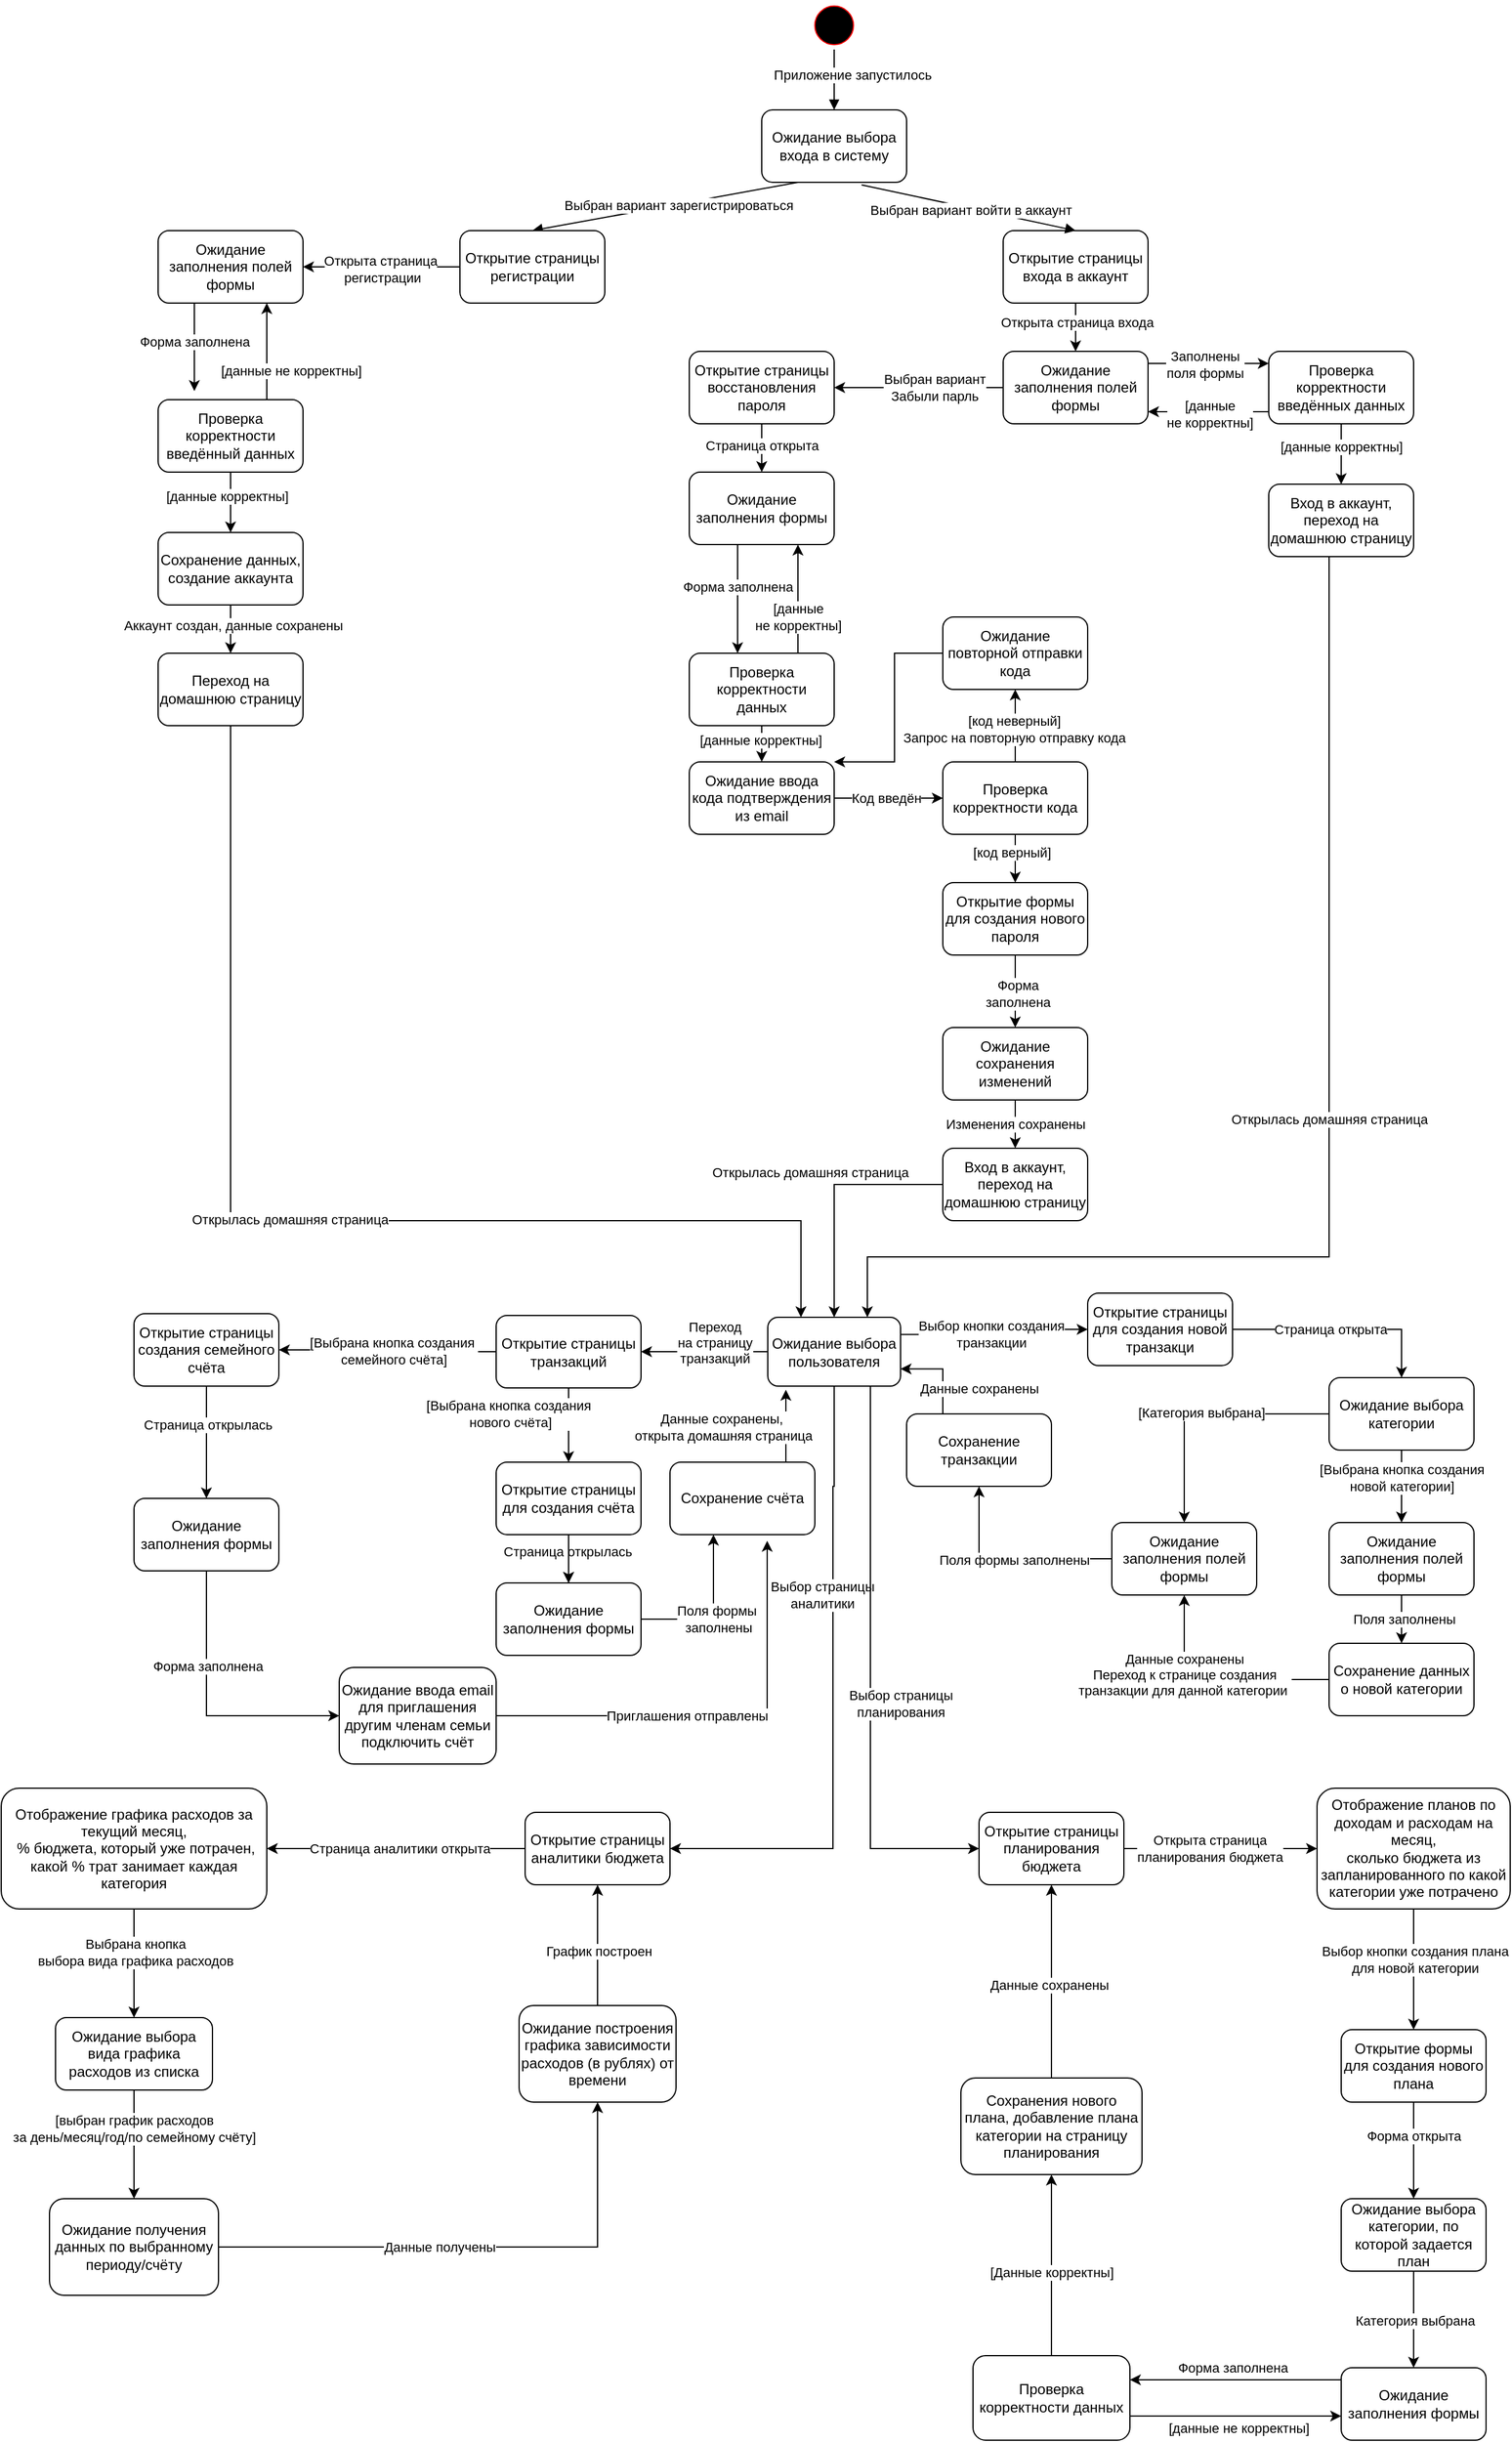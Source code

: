 <mxfile version="24.0.5" type="device">
  <diagram name="Page-1" id="e7e014a7-5840-1c2e-5031-d8a46d1fe8dd">
    <mxGraphModel dx="2772" dy="888" grid="1" gridSize="10" guides="1" tooltips="1" connect="1" arrows="1" fold="1" page="1" pageScale="1" pageWidth="1169" pageHeight="826" background="none" math="0" shadow="0">
      <root>
        <mxCell id="0" />
        <mxCell id="1" parent="0" />
        <mxCell id="NAoeqm92_gp_XL33UbnM-41" value="" style="ellipse;html=1;shape=startState;fillColor=#000000;strokeColor=#ff0000;" parent="1" vertex="1">
          <mxGeometry x="580" y="20" width="40" height="40" as="geometry" />
        </mxCell>
        <mxCell id="NAoeqm92_gp_XL33UbnM-42" value="Приложение запустилось" style="html=1;verticalAlign=bottom;endArrow=block;curved=0;rounded=0;exitX=0.5;exitY=1;exitDx=0;exitDy=0;entryX=0.5;entryY=0;entryDx=0;entryDy=0;" parent="1" source="NAoeqm92_gp_XL33UbnM-41" target="NAoeqm92_gp_XL33UbnM-43" edge="1">
          <mxGeometry x="0.2" y="15" width="80" relative="1" as="geometry">
            <mxPoint x="570" y="450" as="sourcePoint" />
            <mxPoint x="571.84" y="552.88" as="targetPoint" />
            <Array as="points" />
            <mxPoint as="offset" />
          </mxGeometry>
        </mxCell>
        <mxCell id="NAoeqm92_gp_XL33UbnM-43" value="Ожидание выбора входа в систему" style="rounded=1;whiteSpace=wrap;html=1;" parent="1" vertex="1">
          <mxGeometry x="540" y="110" width="120" height="60" as="geometry" />
        </mxCell>
        <mxCell id="NAoeqm92_gp_XL33UbnM-44" value="" style="html=1;verticalAlign=bottom;endArrow=block;curved=0;rounded=0;exitX=0.25;exitY=1;exitDx=0;exitDy=0;entryX=0.5;entryY=0;entryDx=0;entryDy=0;" parent="1" source="NAoeqm92_gp_XL33UbnM-43" target="NAoeqm92_gp_XL33UbnM-46" edge="1">
          <mxGeometry x="0.5" y="70" width="80" relative="1" as="geometry">
            <mxPoint x="435" y="630" as="sourcePoint" />
            <mxPoint x="534.5" y="670" as="targetPoint" />
            <mxPoint as="offset" />
            <Array as="points">
              <mxPoint x="460" y="190" />
            </Array>
          </mxGeometry>
        </mxCell>
        <mxCell id="NAoeqm92_gp_XL33UbnM-45" value="Выбран вариант зарегистрироваться" style="edgeLabel;html=1;align=center;verticalAlign=middle;resizable=0;points=[];" parent="NAoeqm92_gp_XL33UbnM-44" vertex="1" connectable="0">
          <mxGeometry x="-0.091" y="1" relative="1" as="geometry">
            <mxPoint as="offset" />
          </mxGeometry>
        </mxCell>
        <mxCell id="NAoeqm92_gp_XL33UbnM-81" value="" style="edgeStyle=orthogonalEdgeStyle;rounded=0;orthogonalLoop=1;jettySize=auto;html=1;" parent="1" source="NAoeqm92_gp_XL33UbnM-46" target="NAoeqm92_gp_XL33UbnM-80" edge="1">
          <mxGeometry relative="1" as="geometry" />
        </mxCell>
        <mxCell id="NAoeqm92_gp_XL33UbnM-82" value="Text" style="edgeLabel;html=1;align=center;verticalAlign=middle;resizable=0;points=[];" parent="NAoeqm92_gp_XL33UbnM-81" vertex="1" connectable="0">
          <mxGeometry x="0.013" y="2" relative="1" as="geometry">
            <mxPoint as="offset" />
          </mxGeometry>
        </mxCell>
        <mxCell id="NAoeqm92_gp_XL33UbnM-83" value="Открыта страница&lt;div&gt;&amp;nbsp;регистрации&lt;/div&gt;" style="edgeLabel;html=1;align=center;verticalAlign=middle;resizable=0;points=[];" parent="NAoeqm92_gp_XL33UbnM-81" vertex="1" connectable="0">
          <mxGeometry x="0.013" y="2" relative="1" as="geometry">
            <mxPoint as="offset" />
          </mxGeometry>
        </mxCell>
        <mxCell id="NAoeqm92_gp_XL33UbnM-46" value="Открытие страницы регистрации" style="rounded=1;whiteSpace=wrap;html=1;" parent="1" vertex="1">
          <mxGeometry x="290" y="210" width="120" height="60" as="geometry" />
        </mxCell>
        <mxCell id="NAoeqm92_gp_XL33UbnM-49" value="" style="edgeStyle=orthogonalEdgeStyle;rounded=0;orthogonalLoop=1;jettySize=auto;html=1;exitX=0.5;exitY=1;exitDx=0;exitDy=0;" parent="1" source="NAoeqm92_gp_XL33UbnM-162" target="NAoeqm92_gp_XL33UbnM-55" edge="1">
          <mxGeometry relative="1" as="geometry">
            <mxPoint x="400" y="1170" as="sourcePoint" />
          </mxGeometry>
        </mxCell>
        <mxCell id="NAoeqm92_gp_XL33UbnM-50" value="[Выбрана кнопка создания&lt;div&gt;&amp;nbsp;нового счёта]&lt;/div&gt;" style="edgeLabel;html=1;align=center;verticalAlign=middle;resizable=0;points=[];" parent="NAoeqm92_gp_XL33UbnM-49" vertex="1" connectable="0">
          <mxGeometry x="0.224" y="3" relative="1" as="geometry">
            <mxPoint x="-53" y="-16" as="offset" />
          </mxGeometry>
        </mxCell>
        <mxCell id="NAoeqm92_gp_XL33UbnM-163" value="" style="edgeStyle=orthogonalEdgeStyle;rounded=0;orthogonalLoop=1;jettySize=auto;html=1;" parent="1" source="NAoeqm92_gp_XL33UbnM-51" target="NAoeqm92_gp_XL33UbnM-162" edge="1">
          <mxGeometry relative="1" as="geometry" />
        </mxCell>
        <mxCell id="NAoeqm92_gp_XL33UbnM-164" value="Переход&lt;div&gt;на страницу&lt;/div&gt;&lt;div&gt;транзакций&lt;/div&gt;" style="edgeLabel;html=1;align=center;verticalAlign=middle;resizable=0;points=[];" parent="NAoeqm92_gp_XL33UbnM-163" vertex="1" connectable="0">
          <mxGeometry x="-0.044" y="1" relative="1" as="geometry">
            <mxPoint x="6" y="-9" as="offset" />
          </mxGeometry>
        </mxCell>
        <mxCell id="NAoeqm92_gp_XL33UbnM-51" value="Ожидание выбора пользователя" style="rounded=1;whiteSpace=wrap;html=1;" parent="1" vertex="1">
          <mxGeometry x="545" y="1110" width="110" height="57" as="geometry" />
        </mxCell>
        <mxCell id="NAoeqm92_gp_XL33UbnM-52" style="edgeStyle=orthogonalEdgeStyle;rounded=0;orthogonalLoop=1;jettySize=auto;html=1;exitX=0.5;exitY=1;exitDx=0;exitDy=0;" parent="1" source="NAoeqm92_gp_XL33UbnM-51" target="NAoeqm92_gp_XL33UbnM-51" edge="1">
          <mxGeometry relative="1" as="geometry" />
        </mxCell>
        <mxCell id="NAoeqm92_gp_XL33UbnM-53" value="" style="edgeStyle=orthogonalEdgeStyle;rounded=0;orthogonalLoop=1;jettySize=auto;html=1;" parent="1" source="NAoeqm92_gp_XL33UbnM-55" target="NAoeqm92_gp_XL33UbnM-58" edge="1">
          <mxGeometry relative="1" as="geometry" />
        </mxCell>
        <mxCell id="NAoeqm92_gp_XL33UbnM-54" value="Страница открылась" style="edgeLabel;html=1;align=center;verticalAlign=middle;resizable=0;points=[];" parent="NAoeqm92_gp_XL33UbnM-53" vertex="1" connectable="0">
          <mxGeometry x="-0.326" y="-1" relative="1" as="geometry">
            <mxPoint as="offset" />
          </mxGeometry>
        </mxCell>
        <mxCell id="NAoeqm92_gp_XL33UbnM-201" value="" style="edgeStyle=orthogonalEdgeStyle;rounded=0;orthogonalLoop=1;jettySize=auto;html=1;" parent="1" source="NAoeqm92_gp_XL33UbnM-55" target="NAoeqm92_gp_XL33UbnM-58" edge="1">
          <mxGeometry relative="1" as="geometry" />
        </mxCell>
        <mxCell id="NAoeqm92_gp_XL33UbnM-55" value="Открытие страницы для создания счёта" style="whiteSpace=wrap;html=1;rounded=1;" parent="1" vertex="1">
          <mxGeometry x="320" y="1230" width="120" height="60" as="geometry" />
        </mxCell>
        <mxCell id="NAoeqm92_gp_XL33UbnM-56" value="" style="edgeStyle=orthogonalEdgeStyle;rounded=0;orthogonalLoop=1;jettySize=auto;html=1;" parent="1" source="NAoeqm92_gp_XL33UbnM-58" target="NAoeqm92_gp_XL33UbnM-61" edge="1">
          <mxGeometry relative="1" as="geometry">
            <Array as="points">
              <mxPoint x="500" y="1360" />
            </Array>
          </mxGeometry>
        </mxCell>
        <mxCell id="NAoeqm92_gp_XL33UbnM-57" value="Поля формы&amp;nbsp;&lt;div&gt;заполнены&lt;/div&gt;" style="edgeLabel;html=1;align=center;verticalAlign=middle;resizable=0;points=[];" parent="NAoeqm92_gp_XL33UbnM-56" vertex="1" connectable="0">
          <mxGeometry x="-0.25" relative="1" as="geometry">
            <mxPoint x="15" as="offset" />
          </mxGeometry>
        </mxCell>
        <mxCell id="NAoeqm92_gp_XL33UbnM-58" value="Ожидание заполнения формы" style="whiteSpace=wrap;html=1;rounded=1;" parent="1" vertex="1">
          <mxGeometry x="320" y="1330" width="120" height="60" as="geometry" />
        </mxCell>
        <mxCell id="NAoeqm92_gp_XL33UbnM-59" value="" style="edgeStyle=orthogonalEdgeStyle;rounded=0;orthogonalLoop=1;jettySize=auto;html=1;" parent="1" source="NAoeqm92_gp_XL33UbnM-61" edge="1">
          <mxGeometry relative="1" as="geometry">
            <mxPoint x="560" y="1170" as="targetPoint" />
            <Array as="points">
              <mxPoint x="573" y="1270" />
              <mxPoint x="573" y="1270" />
            </Array>
          </mxGeometry>
        </mxCell>
        <mxCell id="NAoeqm92_gp_XL33UbnM-60" value="Данные сохранены,&amp;nbsp;&lt;div&gt;открыта домашняя страница&lt;/div&gt;" style="edgeLabel;html=1;align=center;verticalAlign=middle;resizable=0;points=[];" parent="NAoeqm92_gp_XL33UbnM-59" vertex="1" connectable="0">
          <mxGeometry x="-0.078" relative="1" as="geometry">
            <mxPoint x="-52" y="-2" as="offset" />
          </mxGeometry>
        </mxCell>
        <mxCell id="NAoeqm92_gp_XL33UbnM-61" value="Сохранение счёта" style="whiteSpace=wrap;html=1;rounded=1;" parent="1" vertex="1">
          <mxGeometry x="464" y="1230" width="120" height="60" as="geometry" />
        </mxCell>
        <mxCell id="NAoeqm92_gp_XL33UbnM-64" value="" style="edgeStyle=orthogonalEdgeStyle;rounded=0;orthogonalLoop=1;jettySize=auto;html=1;exitX=1;exitY=0.25;exitDx=0;exitDy=0;" parent="1" source="NAoeqm92_gp_XL33UbnM-51" target="NAoeqm92_gp_XL33UbnM-69" edge="1">
          <mxGeometry relative="1" as="geometry">
            <mxPoint x="810" y="1210.053" as="sourcePoint" />
          </mxGeometry>
        </mxCell>
        <mxCell id="NAoeqm92_gp_XL33UbnM-65" value="Выбор кнопки создания&lt;div&gt;транзакции&lt;/div&gt;" style="edgeLabel;html=1;align=center;verticalAlign=middle;resizable=0;points=[];" parent="NAoeqm92_gp_XL33UbnM-64" vertex="1" connectable="0">
          <mxGeometry x="-0.165" y="-2" relative="1" as="geometry">
            <mxPoint x="8" y="-3" as="offset" />
          </mxGeometry>
        </mxCell>
        <mxCell id="NAoeqm92_gp_XL33UbnM-67" value="" style="edgeStyle=orthogonalEdgeStyle;rounded=0;orthogonalLoop=1;jettySize=auto;html=1;" parent="1" source="NAoeqm92_gp_XL33UbnM-69" target="NAoeqm92_gp_XL33UbnM-72" edge="1">
          <mxGeometry relative="1" as="geometry" />
        </mxCell>
        <mxCell id="NAoeqm92_gp_XL33UbnM-68" value="Страница открыта" style="edgeLabel;html=1;align=center;verticalAlign=middle;resizable=0;points=[];" parent="NAoeqm92_gp_XL33UbnM-67" vertex="1" connectable="0">
          <mxGeometry x="-0.493" relative="1" as="geometry">
            <mxPoint x="35" as="offset" />
          </mxGeometry>
        </mxCell>
        <mxCell id="NAoeqm92_gp_XL33UbnM-69" value="Открытие страницы для создания новой транзакци" style="whiteSpace=wrap;html=1;rounded=1;" parent="1" vertex="1">
          <mxGeometry x="810" y="1090" width="120" height="60" as="geometry" />
        </mxCell>
        <mxCell id="NAoeqm92_gp_XL33UbnM-70" value="" style="edgeStyle=orthogonalEdgeStyle;rounded=0;orthogonalLoop=1;jettySize=auto;html=1;" parent="1" source="NAoeqm92_gp_XL33UbnM-72" target="NAoeqm92_gp_XL33UbnM-75" edge="1">
          <mxGeometry relative="1" as="geometry" />
        </mxCell>
        <mxCell id="NAoeqm92_gp_XL33UbnM-71" value="[Категория выбрана]" style="edgeLabel;html=1;align=center;verticalAlign=middle;resizable=0;points=[];" parent="NAoeqm92_gp_XL33UbnM-70" vertex="1" connectable="0">
          <mxGeometry x="0.01" y="-1" relative="1" as="geometry">
            <mxPoint as="offset" />
          </mxGeometry>
        </mxCell>
        <mxCell id="NAoeqm92_gp_XL33UbnM-169" value="" style="edgeStyle=orthogonalEdgeStyle;rounded=0;orthogonalLoop=1;jettySize=auto;html=1;" parent="1" source="NAoeqm92_gp_XL33UbnM-72" target="NAoeqm92_gp_XL33UbnM-168" edge="1">
          <mxGeometry relative="1" as="geometry" />
        </mxCell>
        <mxCell id="NAoeqm92_gp_XL33UbnM-170" value="[Выбрана кнопка создания&lt;div&gt;новой категории]&lt;/div&gt;" style="edgeLabel;html=1;align=center;verticalAlign=middle;resizable=0;points=[];" parent="NAoeqm92_gp_XL33UbnM-169" vertex="1" connectable="0">
          <mxGeometry x="-0.254" relative="1" as="geometry">
            <mxPoint as="offset" />
          </mxGeometry>
        </mxCell>
        <mxCell id="NAoeqm92_gp_XL33UbnM-72" value="Ожидание выбора категории" style="whiteSpace=wrap;html=1;rounded=1;" parent="1" vertex="1">
          <mxGeometry x="1010" y="1160" width="120" height="60" as="geometry" />
        </mxCell>
        <mxCell id="NAoeqm92_gp_XL33UbnM-73" value="" style="edgeStyle=orthogonalEdgeStyle;rounded=0;orthogonalLoop=1;jettySize=auto;html=1;" parent="1" source="NAoeqm92_gp_XL33UbnM-75" target="NAoeqm92_gp_XL33UbnM-78" edge="1">
          <mxGeometry relative="1" as="geometry" />
        </mxCell>
        <mxCell id="NAoeqm92_gp_XL33UbnM-74" value="Поля формы заполнены" style="edgeLabel;html=1;align=center;verticalAlign=middle;resizable=0;points=[];" parent="NAoeqm92_gp_XL33UbnM-73" vertex="1" connectable="0">
          <mxGeometry x="-0.05" y="1" relative="1" as="geometry">
            <mxPoint as="offset" />
          </mxGeometry>
        </mxCell>
        <mxCell id="NAoeqm92_gp_XL33UbnM-75" value="Ожидание заполнения полей формы" style="whiteSpace=wrap;html=1;rounded=1;" parent="1" vertex="1">
          <mxGeometry x="830" y="1280" width="120" height="60" as="geometry" />
        </mxCell>
        <mxCell id="NAoeqm92_gp_XL33UbnM-166" value="" style="edgeStyle=orthogonalEdgeStyle;rounded=0;orthogonalLoop=1;jettySize=auto;html=1;entryX=1;entryY=0.75;entryDx=0;entryDy=0;exitX=0.25;exitY=0;exitDx=0;exitDy=0;" parent="1" source="NAoeqm92_gp_XL33UbnM-78" target="NAoeqm92_gp_XL33UbnM-51" edge="1">
          <mxGeometry relative="1" as="geometry">
            <mxPoint x="660" y="1290" as="targetPoint" />
          </mxGeometry>
        </mxCell>
        <mxCell id="NAoeqm92_gp_XL33UbnM-167" value="Данные сохранены" style="edgeLabel;html=1;align=center;verticalAlign=middle;resizable=0;points=[];" parent="NAoeqm92_gp_XL33UbnM-166" vertex="1" connectable="0">
          <mxGeometry x="-0.748" relative="1" as="geometry">
            <mxPoint x="30" y="-12" as="offset" />
          </mxGeometry>
        </mxCell>
        <mxCell id="NAoeqm92_gp_XL33UbnM-78" value="Сохранение транзакции" style="whiteSpace=wrap;html=1;rounded=1;" parent="1" vertex="1">
          <mxGeometry x="660" y="1190" width="120" height="60" as="geometry" />
        </mxCell>
        <mxCell id="NAoeqm92_gp_XL33UbnM-85" value="" style="edgeStyle=orthogonalEdgeStyle;rounded=0;orthogonalLoop=1;jettySize=auto;html=1;exitX=0.178;exitY=1.043;exitDx=0;exitDy=0;exitPerimeter=0;entryX=0.178;entryY=-0.075;entryDx=0;entryDy=0;entryPerimeter=0;" parent="1" edge="1">
          <mxGeometry relative="1" as="geometry">
            <mxPoint x="70.0" y="270.0" as="sourcePoint" />
            <mxPoint x="70.0" y="342.92" as="targetPoint" />
          </mxGeometry>
        </mxCell>
        <mxCell id="NAoeqm92_gp_XL33UbnM-86" value="Форма заполнена" style="edgeLabel;html=1;align=center;verticalAlign=middle;resizable=0;points=[];" parent="NAoeqm92_gp_XL33UbnM-85" vertex="1" connectable="0">
          <mxGeometry x="-0.136" relative="1" as="geometry">
            <mxPoint as="offset" />
          </mxGeometry>
        </mxCell>
        <mxCell id="NAoeqm92_gp_XL33UbnM-80" value="Ожидание заполнения полей формы" style="whiteSpace=wrap;html=1;rounded=1;" parent="1" vertex="1">
          <mxGeometry x="40" y="210" width="120" height="60" as="geometry" />
        </mxCell>
        <mxCell id="NAoeqm92_gp_XL33UbnM-88" value="" style="edgeStyle=orthogonalEdgeStyle;rounded=0;orthogonalLoop=1;jettySize=auto;html=1;" parent="1" source="NAoeqm92_gp_XL33UbnM-84" target="NAoeqm92_gp_XL33UbnM-87" edge="1">
          <mxGeometry relative="1" as="geometry" />
        </mxCell>
        <mxCell id="NAoeqm92_gp_XL33UbnM-89" value="[данные корректны]" style="edgeLabel;html=1;align=center;verticalAlign=middle;resizable=0;points=[];" parent="NAoeqm92_gp_XL33UbnM-88" vertex="1" connectable="0">
          <mxGeometry x="-0.196" y="-3" relative="1" as="geometry">
            <mxPoint as="offset" />
          </mxGeometry>
        </mxCell>
        <mxCell id="NAoeqm92_gp_XL33UbnM-91" value="" style="edgeStyle=orthogonalEdgeStyle;rounded=0;orthogonalLoop=1;jettySize=auto;html=1;exitX=0.75;exitY=0;exitDx=0;exitDy=0;entryX=0.75;entryY=1;entryDx=0;entryDy=0;" parent="1" source="NAoeqm92_gp_XL33UbnM-84" target="NAoeqm92_gp_XL33UbnM-80" edge="1">
          <mxGeometry relative="1" as="geometry">
            <mxPoint x="150" y="280" as="targetPoint" />
          </mxGeometry>
        </mxCell>
        <mxCell id="NAoeqm92_gp_XL33UbnM-92" value="[данные не корректны]" style="edgeLabel;html=1;align=center;verticalAlign=middle;resizable=0;points=[];" parent="NAoeqm92_gp_XL33UbnM-91" vertex="1" connectable="0">
          <mxGeometry x="-0.384" relative="1" as="geometry">
            <mxPoint x="20" as="offset" />
          </mxGeometry>
        </mxCell>
        <mxCell id="NAoeqm92_gp_XL33UbnM-84" value="Проверка корректности введённый данных" style="whiteSpace=wrap;html=1;rounded=1;" parent="1" vertex="1">
          <mxGeometry x="40" y="350" width="120" height="60" as="geometry" />
        </mxCell>
        <mxCell id="NAoeqm92_gp_XL33UbnM-94" value="" style="edgeStyle=orthogonalEdgeStyle;rounded=0;orthogonalLoop=1;jettySize=auto;html=1;" parent="1" source="NAoeqm92_gp_XL33UbnM-87" target="NAoeqm92_gp_XL33UbnM-93" edge="1">
          <mxGeometry relative="1" as="geometry" />
        </mxCell>
        <mxCell id="NAoeqm92_gp_XL33UbnM-95" value="Аккаунт создан, данные сохранены" style="edgeLabel;html=1;align=center;verticalAlign=middle;resizable=0;points=[];" parent="NAoeqm92_gp_XL33UbnM-94" vertex="1" connectable="0">
          <mxGeometry x="-0.174" y="2" relative="1" as="geometry">
            <mxPoint as="offset" />
          </mxGeometry>
        </mxCell>
        <mxCell id="NAoeqm92_gp_XL33UbnM-87" value="Сохранение данных, создание аккаунта" style="whiteSpace=wrap;html=1;rounded=1;" parent="1" vertex="1">
          <mxGeometry x="40" y="460" width="120" height="60" as="geometry" />
        </mxCell>
        <mxCell id="NAoeqm92_gp_XL33UbnM-97" value="" style="edgeStyle=orthogonalEdgeStyle;rounded=0;orthogonalLoop=1;jettySize=auto;html=1;entryX=0.25;entryY=0;entryDx=0;entryDy=0;" parent="1" source="NAoeqm92_gp_XL33UbnM-93" target="NAoeqm92_gp_XL33UbnM-51" edge="1">
          <mxGeometry relative="1" as="geometry">
            <mxPoint x="340" y="1030" as="targetPoint" />
            <Array as="points">
              <mxPoint x="100" y="1030" />
              <mxPoint x="572" y="1030" />
            </Array>
          </mxGeometry>
        </mxCell>
        <mxCell id="NAoeqm92_gp_XL33UbnM-98" value="Открылась домашняя страница" style="edgeLabel;html=1;align=center;verticalAlign=middle;resizable=0;points=[];" parent="NAoeqm92_gp_XL33UbnM-97" vertex="1" connectable="0">
          <mxGeometry x="-0.046" y="1" relative="1" as="geometry">
            <mxPoint as="offset" />
          </mxGeometry>
        </mxCell>
        <mxCell id="NAoeqm92_gp_XL33UbnM-93" value="Переход на домашнюю страницу" style="whiteSpace=wrap;html=1;rounded=1;" parent="1" vertex="1">
          <mxGeometry x="40" y="560" width="120" height="60" as="geometry" />
        </mxCell>
        <mxCell id="NAoeqm92_gp_XL33UbnM-106" value="" style="edgeStyle=orthogonalEdgeStyle;rounded=0;orthogonalLoop=1;jettySize=auto;html=1;" parent="1" source="NAoeqm92_gp_XL33UbnM-99" target="NAoeqm92_gp_XL33UbnM-105" edge="1">
          <mxGeometry relative="1" as="geometry" />
        </mxCell>
        <mxCell id="NAoeqm92_gp_XL33UbnM-107" value="Открыта страница входа" style="edgeLabel;html=1;align=center;verticalAlign=middle;resizable=0;points=[];" parent="NAoeqm92_gp_XL33UbnM-106" vertex="1" connectable="0">
          <mxGeometry x="-0.224" y="1" relative="1" as="geometry">
            <mxPoint as="offset" />
          </mxGeometry>
        </mxCell>
        <mxCell id="NAoeqm92_gp_XL33UbnM-99" value="Открытие страницы входа в аккаунт" style="whiteSpace=wrap;html=1;rounded=1;" parent="1" vertex="1">
          <mxGeometry x="740" y="210" width="120" height="60" as="geometry" />
        </mxCell>
        <mxCell id="NAoeqm92_gp_XL33UbnM-101" value="" style="html=1;verticalAlign=bottom;endArrow=block;curved=0;rounded=0;exitX=0.689;exitY=1.035;exitDx=0;exitDy=0;exitPerimeter=0;entryX=0.5;entryY=0;entryDx=0;entryDy=0;" parent="1" source="NAoeqm92_gp_XL33UbnM-43" target="NAoeqm92_gp_XL33UbnM-99" edge="1">
          <mxGeometry width="80" relative="1" as="geometry">
            <mxPoint x="630" y="230" as="sourcePoint" />
            <mxPoint x="710" y="230" as="targetPoint" />
          </mxGeometry>
        </mxCell>
        <mxCell id="NAoeqm92_gp_XL33UbnM-103" value="Выбран вариант войти в аккаунт" style="edgeLabel;html=1;align=center;verticalAlign=middle;resizable=0;points=[];" parent="NAoeqm92_gp_XL33UbnM-101" vertex="1" connectable="0">
          <mxGeometry x="0.023" y="-1" relative="1" as="geometry">
            <mxPoint as="offset" />
          </mxGeometry>
        </mxCell>
        <mxCell id="NAoeqm92_gp_XL33UbnM-109" value="" style="edgeStyle=orthogonalEdgeStyle;rounded=0;orthogonalLoop=1;jettySize=auto;html=1;" parent="1" source="NAoeqm92_gp_XL33UbnM-105" target="NAoeqm92_gp_XL33UbnM-108" edge="1">
          <mxGeometry relative="1" as="geometry" />
        </mxCell>
        <mxCell id="NAoeqm92_gp_XL33UbnM-112" value="Выбран вариант&lt;div&gt;Забыли парль&lt;/div&gt;" style="edgeLabel;html=1;align=center;verticalAlign=middle;resizable=0;points=[];" parent="NAoeqm92_gp_XL33UbnM-109" vertex="1" connectable="0">
          <mxGeometry x="-0.19" y="-1" relative="1" as="geometry">
            <mxPoint x="-1" y="1" as="offset" />
          </mxGeometry>
        </mxCell>
        <mxCell id="NAoeqm92_gp_XL33UbnM-111" value="" style="edgeStyle=orthogonalEdgeStyle;rounded=0;orthogonalLoop=1;jettySize=auto;html=1;" parent="1" source="NAoeqm92_gp_XL33UbnM-105" target="NAoeqm92_gp_XL33UbnM-110" edge="1">
          <mxGeometry relative="1" as="geometry">
            <Array as="points">
              <mxPoint x="910" y="320" />
              <mxPoint x="910" y="320" />
            </Array>
          </mxGeometry>
        </mxCell>
        <mxCell id="NAoeqm92_gp_XL33UbnM-113" value="&lt;div&gt;Заполнены&lt;/div&gt;&lt;div&gt;поля формы&lt;/div&gt;" style="edgeLabel;html=1;align=center;verticalAlign=middle;resizable=0;points=[];" parent="NAoeqm92_gp_XL33UbnM-111" vertex="1" connectable="0">
          <mxGeometry x="-0.07" y="-1" relative="1" as="geometry">
            <mxPoint as="offset" />
          </mxGeometry>
        </mxCell>
        <mxCell id="NAoeqm92_gp_XL33UbnM-105" value="Ожидание заполнения полей формы" style="whiteSpace=wrap;html=1;rounded=1;" parent="1" vertex="1">
          <mxGeometry x="740" y="310" width="120" height="60" as="geometry" />
        </mxCell>
        <mxCell id="NAoeqm92_gp_XL33UbnM-123" value="" style="edgeStyle=orthogonalEdgeStyle;rounded=0;orthogonalLoop=1;jettySize=auto;html=1;" parent="1" source="NAoeqm92_gp_XL33UbnM-108" target="NAoeqm92_gp_XL33UbnM-122" edge="1">
          <mxGeometry relative="1" as="geometry" />
        </mxCell>
        <mxCell id="NAoeqm92_gp_XL33UbnM-124" value="Страница открыта" style="edgeLabel;html=1;align=center;verticalAlign=middle;resizable=0;points=[];" parent="NAoeqm92_gp_XL33UbnM-123" vertex="1" connectable="0">
          <mxGeometry x="-0.108" relative="1" as="geometry">
            <mxPoint as="offset" />
          </mxGeometry>
        </mxCell>
        <mxCell id="NAoeqm92_gp_XL33UbnM-108" value="Открытие страницы восстановления пароля" style="whiteSpace=wrap;html=1;rounded=1;" parent="1" vertex="1">
          <mxGeometry x="480" y="310" width="120" height="60" as="geometry" />
        </mxCell>
        <mxCell id="NAoeqm92_gp_XL33UbnM-114" value="" style="edgeStyle=orthogonalEdgeStyle;rounded=0;orthogonalLoop=1;jettySize=auto;html=1;" parent="1" source="NAoeqm92_gp_XL33UbnM-110" target="NAoeqm92_gp_XL33UbnM-105" edge="1">
          <mxGeometry relative="1" as="geometry">
            <Array as="points">
              <mxPoint x="910" y="360" />
              <mxPoint x="910" y="360" />
            </Array>
          </mxGeometry>
        </mxCell>
        <mxCell id="NAoeqm92_gp_XL33UbnM-115" value="[данные&lt;div&gt;не корректны]&lt;/div&gt;" style="edgeLabel;html=1;align=center;verticalAlign=middle;resizable=0;points=[];" parent="NAoeqm92_gp_XL33UbnM-114" vertex="1" connectable="0">
          <mxGeometry x="-0.013" y="2" relative="1" as="geometry">
            <mxPoint as="offset" />
          </mxGeometry>
        </mxCell>
        <mxCell id="NAoeqm92_gp_XL33UbnM-117" value="" style="edgeStyle=orthogonalEdgeStyle;rounded=0;orthogonalLoop=1;jettySize=auto;html=1;" parent="1" source="NAoeqm92_gp_XL33UbnM-110" target="NAoeqm92_gp_XL33UbnM-116" edge="1">
          <mxGeometry relative="1" as="geometry" />
        </mxCell>
        <mxCell id="NAoeqm92_gp_XL33UbnM-118" value="[данные корректны]" style="edgeLabel;html=1;align=center;verticalAlign=middle;resizable=0;points=[];" parent="NAoeqm92_gp_XL33UbnM-117" vertex="1" connectable="0">
          <mxGeometry x="-0.236" relative="1" as="geometry">
            <mxPoint as="offset" />
          </mxGeometry>
        </mxCell>
        <mxCell id="NAoeqm92_gp_XL33UbnM-110" value="Проверка корректности введённых данных" style="whiteSpace=wrap;html=1;rounded=1;" parent="1" vertex="1">
          <mxGeometry x="960" y="310" width="120" height="60" as="geometry" />
        </mxCell>
        <mxCell id="NAoeqm92_gp_XL33UbnM-120" value="" style="edgeStyle=orthogonalEdgeStyle;rounded=0;orthogonalLoop=1;jettySize=auto;html=1;entryX=0.75;entryY=0;entryDx=0;entryDy=0;" parent="1" source="NAoeqm92_gp_XL33UbnM-116" target="NAoeqm92_gp_XL33UbnM-51" edge="1">
          <mxGeometry relative="1" as="geometry">
            <mxPoint x="1020" y="1080" as="targetPoint" />
            <Array as="points">
              <mxPoint x="1010" y="1060" />
              <mxPoint x="628" y="1060" />
            </Array>
          </mxGeometry>
        </mxCell>
        <mxCell id="NAoeqm92_gp_XL33UbnM-121" value="Открылась домашняя страница" style="edgeLabel;html=1;align=center;verticalAlign=middle;resizable=0;points=[];" parent="NAoeqm92_gp_XL33UbnM-120" vertex="1" connectable="0">
          <mxGeometry x="-0.08" relative="1" as="geometry">
            <mxPoint as="offset" />
          </mxGeometry>
        </mxCell>
        <mxCell id="NAoeqm92_gp_XL33UbnM-116" value="Вход в аккаунт, переход на домашнюю страницу" style="whiteSpace=wrap;html=1;rounded=1;" parent="1" vertex="1">
          <mxGeometry x="960" y="420" width="120" height="60" as="geometry" />
        </mxCell>
        <mxCell id="NAoeqm92_gp_XL33UbnM-126" value="" style="edgeStyle=orthogonalEdgeStyle;rounded=0;orthogonalLoop=1;jettySize=auto;html=1;" parent="1" source="NAoeqm92_gp_XL33UbnM-122" target="NAoeqm92_gp_XL33UbnM-125" edge="1">
          <mxGeometry relative="1" as="geometry">
            <Array as="points">
              <mxPoint x="520" y="520" />
              <mxPoint x="520" y="520" />
            </Array>
          </mxGeometry>
        </mxCell>
        <mxCell id="NAoeqm92_gp_XL33UbnM-130" value="Форма заполнена" style="edgeLabel;html=1;align=center;verticalAlign=middle;resizable=0;points=[];" parent="NAoeqm92_gp_XL33UbnM-126" vertex="1" connectable="0">
          <mxGeometry x="-0.048" relative="1" as="geometry">
            <mxPoint y="-8" as="offset" />
          </mxGeometry>
        </mxCell>
        <mxCell id="NAoeqm92_gp_XL33UbnM-122" value="Ожидание заполнения формы" style="whiteSpace=wrap;html=1;rounded=1;" parent="1" vertex="1">
          <mxGeometry x="480" y="410" width="120" height="60" as="geometry" />
        </mxCell>
        <mxCell id="NAoeqm92_gp_XL33UbnM-129" value="" style="edgeStyle=orthogonalEdgeStyle;rounded=0;orthogonalLoop=1;jettySize=auto;html=1;" parent="1" source="NAoeqm92_gp_XL33UbnM-125" target="NAoeqm92_gp_XL33UbnM-122" edge="1">
          <mxGeometry relative="1" as="geometry">
            <Array as="points">
              <mxPoint x="570" y="500" />
              <mxPoint x="570" y="500" />
            </Array>
          </mxGeometry>
        </mxCell>
        <mxCell id="NAoeqm92_gp_XL33UbnM-132" value="[данные&lt;div&gt;не корректны]&lt;/div&gt;" style="edgeLabel;html=1;align=center;verticalAlign=middle;resizable=0;points=[];" parent="NAoeqm92_gp_XL33UbnM-129" vertex="1" connectable="0">
          <mxGeometry x="-0.336" y="-1" relative="1" as="geometry">
            <mxPoint x="-1" as="offset" />
          </mxGeometry>
        </mxCell>
        <mxCell id="NAoeqm92_gp_XL33UbnM-136" value="" style="edgeStyle=orthogonalEdgeStyle;rounded=0;orthogonalLoop=1;jettySize=auto;html=1;" parent="1" source="NAoeqm92_gp_XL33UbnM-125" target="NAoeqm92_gp_XL33UbnM-135" edge="1">
          <mxGeometry relative="1" as="geometry" />
        </mxCell>
        <mxCell id="NAoeqm92_gp_XL33UbnM-137" value="[данные корректны]" style="edgeLabel;html=1;align=center;verticalAlign=middle;resizable=0;points=[];" parent="NAoeqm92_gp_XL33UbnM-136" vertex="1" connectable="0">
          <mxGeometry x="0.258" y="-1" relative="1" as="geometry">
            <mxPoint as="offset" />
          </mxGeometry>
        </mxCell>
        <mxCell id="NAoeqm92_gp_XL33UbnM-125" value="Проверка корректности данных" style="whiteSpace=wrap;html=1;rounded=1;" parent="1" vertex="1">
          <mxGeometry x="480" y="560" width="120" height="60" as="geometry" />
        </mxCell>
        <mxCell id="NAoeqm92_gp_XL33UbnM-139" value="" style="edgeStyle=orthogonalEdgeStyle;rounded=0;orthogonalLoop=1;jettySize=auto;html=1;" parent="1" source="NAoeqm92_gp_XL33UbnM-135" target="NAoeqm92_gp_XL33UbnM-138" edge="1">
          <mxGeometry relative="1" as="geometry" />
        </mxCell>
        <mxCell id="NAoeqm92_gp_XL33UbnM-140" value="Код введён" style="edgeLabel;html=1;align=center;verticalAlign=middle;resizable=0;points=[];" parent="NAoeqm92_gp_XL33UbnM-139" vertex="1" connectable="0">
          <mxGeometry x="-0.049" relative="1" as="geometry">
            <mxPoint as="offset" />
          </mxGeometry>
        </mxCell>
        <mxCell id="NAoeqm92_gp_XL33UbnM-135" value="Ожидание ввода кода подтверждения из email" style="whiteSpace=wrap;html=1;rounded=1;" parent="1" vertex="1">
          <mxGeometry x="480" y="650" width="120" height="60" as="geometry" />
        </mxCell>
        <mxCell id="NAoeqm92_gp_XL33UbnM-142" value="" style="edgeStyle=orthogonalEdgeStyle;rounded=0;orthogonalLoop=1;jettySize=auto;html=1;" parent="1" source="NAoeqm92_gp_XL33UbnM-138" target="NAoeqm92_gp_XL33UbnM-141" edge="1">
          <mxGeometry relative="1" as="geometry" />
        </mxCell>
        <mxCell id="NAoeqm92_gp_XL33UbnM-143" value="[код неверный]&lt;div&gt;Запрос на повторную отправку кода&lt;/div&gt;" style="edgeLabel;html=1;align=center;verticalAlign=middle;resizable=0;points=[];" parent="NAoeqm92_gp_XL33UbnM-142" vertex="1" connectable="0">
          <mxGeometry x="-0.088" y="1" relative="1" as="geometry">
            <mxPoint as="offset" />
          </mxGeometry>
        </mxCell>
        <mxCell id="NAoeqm92_gp_XL33UbnM-146" value="" style="edgeStyle=orthogonalEdgeStyle;rounded=0;orthogonalLoop=1;jettySize=auto;html=1;" parent="1" source="NAoeqm92_gp_XL33UbnM-138" target="NAoeqm92_gp_XL33UbnM-145" edge="1">
          <mxGeometry relative="1" as="geometry" />
        </mxCell>
        <mxCell id="NAoeqm92_gp_XL33UbnM-147" value="[код верный]" style="edgeLabel;html=1;align=center;verticalAlign=middle;resizable=0;points=[];" parent="NAoeqm92_gp_XL33UbnM-146" vertex="1" connectable="0">
          <mxGeometry x="-0.128" y="-3" relative="1" as="geometry">
            <mxPoint y="-3" as="offset" />
          </mxGeometry>
        </mxCell>
        <mxCell id="NAoeqm92_gp_XL33UbnM-138" value="Проверка корректности кода" style="whiteSpace=wrap;html=1;rounded=1;" parent="1" vertex="1">
          <mxGeometry x="690" y="650" width="120" height="60" as="geometry" />
        </mxCell>
        <mxCell id="NAoeqm92_gp_XL33UbnM-144" value="" style="edgeStyle=orthogonalEdgeStyle;rounded=0;orthogonalLoop=1;jettySize=auto;html=1;entryX=1;entryY=0;entryDx=0;entryDy=0;" parent="1" source="NAoeqm92_gp_XL33UbnM-141" target="NAoeqm92_gp_XL33UbnM-135" edge="1">
          <mxGeometry relative="1" as="geometry">
            <Array as="points">
              <mxPoint x="650" y="560" />
              <mxPoint x="650" y="650" />
            </Array>
          </mxGeometry>
        </mxCell>
        <mxCell id="NAoeqm92_gp_XL33UbnM-141" value="Ожидание повторной отправки кода" style="whiteSpace=wrap;html=1;rounded=1;" parent="1" vertex="1">
          <mxGeometry x="690" y="530" width="120" height="60" as="geometry" />
        </mxCell>
        <mxCell id="NAoeqm92_gp_XL33UbnM-149" value="" style="edgeStyle=orthogonalEdgeStyle;rounded=0;orthogonalLoop=1;jettySize=auto;html=1;" parent="1" source="NAoeqm92_gp_XL33UbnM-145" target="NAoeqm92_gp_XL33UbnM-148" edge="1">
          <mxGeometry relative="1" as="geometry">
            <Array as="points">
              <mxPoint x="750" y="870" />
              <mxPoint x="750" y="870" />
            </Array>
          </mxGeometry>
        </mxCell>
        <mxCell id="NAoeqm92_gp_XL33UbnM-150" value="Форма&lt;div&gt;заполнена&lt;/div&gt;" style="edgeLabel;html=1;align=center;verticalAlign=middle;resizable=0;points=[];" parent="NAoeqm92_gp_XL33UbnM-149" vertex="1" connectable="0">
          <mxGeometry x="0.068" y="2" relative="1" as="geometry">
            <mxPoint as="offset" />
          </mxGeometry>
        </mxCell>
        <mxCell id="NAoeqm92_gp_XL33UbnM-145" value="Открытие формы для создания нового пароля" style="whiteSpace=wrap;html=1;rounded=1;" parent="1" vertex="1">
          <mxGeometry x="690" y="750" width="120" height="60" as="geometry" />
        </mxCell>
        <mxCell id="NAoeqm92_gp_XL33UbnM-152" value="" style="edgeStyle=orthogonalEdgeStyle;rounded=0;orthogonalLoop=1;jettySize=auto;html=1;" parent="1" source="NAoeqm92_gp_XL33UbnM-148" target="NAoeqm92_gp_XL33UbnM-151" edge="1">
          <mxGeometry relative="1" as="geometry" />
        </mxCell>
        <mxCell id="NAoeqm92_gp_XL33UbnM-153" value="Изменения сохранены" style="edgeLabel;html=1;align=center;verticalAlign=middle;resizable=0;points=[];" parent="NAoeqm92_gp_XL33UbnM-152" vertex="1" connectable="0">
          <mxGeometry x="0.402" y="1" relative="1" as="geometry">
            <mxPoint x="-1" y="-8" as="offset" />
          </mxGeometry>
        </mxCell>
        <mxCell id="NAoeqm92_gp_XL33UbnM-148" value="Ожидание сохранения изменений" style="whiteSpace=wrap;html=1;rounded=1;" parent="1" vertex="1">
          <mxGeometry x="690" y="870" width="120" height="60" as="geometry" />
        </mxCell>
        <mxCell id="NAoeqm92_gp_XL33UbnM-156" value="" style="edgeStyle=orthogonalEdgeStyle;rounded=0;orthogonalLoop=1;jettySize=auto;html=1;entryX=0.5;entryY=0;entryDx=0;entryDy=0;" parent="1" source="NAoeqm92_gp_XL33UbnM-151" target="NAoeqm92_gp_XL33UbnM-51" edge="1">
          <mxGeometry relative="1" as="geometry">
            <mxPoint x="750" y="1090" as="targetPoint" />
            <Array as="points">
              <mxPoint x="600" y="1000" />
            </Array>
          </mxGeometry>
        </mxCell>
        <mxCell id="NAoeqm92_gp_XL33UbnM-157" value="Открылась домашняя страница" style="edgeLabel;html=1;align=center;verticalAlign=middle;resizable=0;points=[];" parent="NAoeqm92_gp_XL33UbnM-156" vertex="1" connectable="0">
          <mxGeometry x="-0.159" y="1" relative="1" as="geometry">
            <mxPoint x="-26" y="-11" as="offset" />
          </mxGeometry>
        </mxCell>
        <mxCell id="NAoeqm92_gp_XL33UbnM-151" value="Вход в аккаунт, переход на домашнюю страницу" style="whiteSpace=wrap;html=1;rounded=1;" parent="1" vertex="1">
          <mxGeometry x="690" y="970" width="120" height="60" as="geometry" />
        </mxCell>
        <mxCell id="NAoeqm92_gp_XL33UbnM-179" value="" style="edgeStyle=orthogonalEdgeStyle;rounded=0;orthogonalLoop=1;jettySize=auto;html=1;" parent="1" source="NAoeqm92_gp_XL33UbnM-162" target="NAoeqm92_gp_XL33UbnM-178" edge="1">
          <mxGeometry relative="1" as="geometry" />
        </mxCell>
        <mxCell id="NAoeqm92_gp_XL33UbnM-180" value="[Выбрана кнопка создания&amp;nbsp;&lt;div&gt;семейного счёта]&lt;/div&gt;" style="edgeLabel;html=1;align=center;verticalAlign=middle;resizable=0;points=[];" parent="NAoeqm92_gp_XL33UbnM-179" vertex="1" connectable="0">
          <mxGeometry x="-0.18" y="-3" relative="1" as="geometry">
            <mxPoint x="-11" y="2" as="offset" />
          </mxGeometry>
        </mxCell>
        <mxCell id="NAoeqm92_gp_XL33UbnM-162" value="Открытие страницы транзакций" style="whiteSpace=wrap;html=1;rounded=1;" parent="1" vertex="1">
          <mxGeometry x="320" y="1108.5" width="120" height="60" as="geometry" />
        </mxCell>
        <mxCell id="NAoeqm92_gp_XL33UbnM-172" value="" style="edgeStyle=orthogonalEdgeStyle;rounded=0;orthogonalLoop=1;jettySize=auto;html=1;" parent="1" source="NAoeqm92_gp_XL33UbnM-168" target="NAoeqm92_gp_XL33UbnM-171" edge="1">
          <mxGeometry relative="1" as="geometry" />
        </mxCell>
        <mxCell id="NAoeqm92_gp_XL33UbnM-173" value="Поля заполнены" style="edgeLabel;html=1;align=center;verticalAlign=middle;resizable=0;points=[];" parent="NAoeqm92_gp_XL33UbnM-172" vertex="1" connectable="0">
          <mxGeometry x="0.009" y="2" relative="1" as="geometry">
            <mxPoint as="offset" />
          </mxGeometry>
        </mxCell>
        <mxCell id="NAoeqm92_gp_XL33UbnM-168" value="Ожидание заполнения полей формы" style="whiteSpace=wrap;html=1;rounded=1;" parent="1" vertex="1">
          <mxGeometry x="1010" y="1280" width="120" height="60" as="geometry" />
        </mxCell>
        <mxCell id="NAoeqm92_gp_XL33UbnM-175" value="" style="edgeStyle=orthogonalEdgeStyle;rounded=0;orthogonalLoop=1;jettySize=auto;html=1;entryX=0.5;entryY=1;entryDx=0;entryDy=0;" parent="1" source="NAoeqm92_gp_XL33UbnM-171" target="NAoeqm92_gp_XL33UbnM-75" edge="1">
          <mxGeometry relative="1" as="geometry">
            <mxPoint x="930" y="1470" as="targetPoint" />
          </mxGeometry>
        </mxCell>
        <mxCell id="NAoeqm92_gp_XL33UbnM-177" value="Данные сохранены&lt;div&gt;Переход к странице создания&lt;/div&gt;&lt;div&gt;транзакции для данной категории&amp;nbsp;&lt;/div&gt;" style="edgeLabel;html=1;align=center;verticalAlign=middle;resizable=0;points=[];" parent="NAoeqm92_gp_XL33UbnM-175" vertex="1" connectable="0">
          <mxGeometry x="0.308" relative="1" as="geometry">
            <mxPoint as="offset" />
          </mxGeometry>
        </mxCell>
        <mxCell id="NAoeqm92_gp_XL33UbnM-171" value="Сохранение данных о новой категории" style="whiteSpace=wrap;html=1;rounded=1;" parent="1" vertex="1">
          <mxGeometry x="1010" y="1380" width="120" height="60" as="geometry" />
        </mxCell>
        <mxCell id="NAoeqm92_gp_XL33UbnM-182" value="" style="edgeStyle=orthogonalEdgeStyle;rounded=0;orthogonalLoop=1;jettySize=auto;html=1;" parent="1" source="NAoeqm92_gp_XL33UbnM-178" target="NAoeqm92_gp_XL33UbnM-181" edge="1">
          <mxGeometry relative="1" as="geometry" />
        </mxCell>
        <mxCell id="NAoeqm92_gp_XL33UbnM-183" value="Страница открылась" style="edgeLabel;html=1;align=center;verticalAlign=middle;resizable=0;points=[];" parent="NAoeqm92_gp_XL33UbnM-182" vertex="1" connectable="0">
          <mxGeometry x="-0.303" y="1" relative="1" as="geometry">
            <mxPoint y="-1" as="offset" />
          </mxGeometry>
        </mxCell>
        <mxCell id="NAoeqm92_gp_XL33UbnM-178" value="Открытие страницы создания семейного счёта" style="whiteSpace=wrap;html=1;rounded=1;" parent="1" vertex="1">
          <mxGeometry x="20" y="1107" width="120" height="60" as="geometry" />
        </mxCell>
        <mxCell id="NAoeqm92_gp_XL33UbnM-181" value="Ожидание заполнения формы" style="whiteSpace=wrap;html=1;rounded=1;" parent="1" vertex="1">
          <mxGeometry x="20" y="1260" width="120" height="60" as="geometry" />
        </mxCell>
        <mxCell id="NAoeqm92_gp_XL33UbnM-188" value="" style="edgeStyle=orthogonalEdgeStyle;rounded=0;orthogonalLoop=1;jettySize=auto;html=1;entryX=0.671;entryY=1.085;entryDx=0;entryDy=0;entryPerimeter=0;exitX=1;exitY=0.5;exitDx=0;exitDy=0;" parent="1" source="NAoeqm92_gp_XL33UbnM-184" target="NAoeqm92_gp_XL33UbnM-61" edge="1">
          <mxGeometry relative="1" as="geometry">
            <mxPoint x="110" y="1450" as="targetPoint" />
            <Array as="points">
              <mxPoint x="545" y="1440" />
            </Array>
          </mxGeometry>
        </mxCell>
        <mxCell id="NAoeqm92_gp_XL33UbnM-189" value="Приглашения отправлены" style="edgeLabel;html=1;align=center;verticalAlign=middle;resizable=0;points=[];" parent="NAoeqm92_gp_XL33UbnM-188" vertex="1" connectable="0">
          <mxGeometry x="-0.002" relative="1" as="geometry">
            <mxPoint x="-27" as="offset" />
          </mxGeometry>
        </mxCell>
        <mxCell id="NAoeqm92_gp_XL33UbnM-184" value="Ожидание ввода email для приглашения другим членам семьи подключить счёт" style="whiteSpace=wrap;html=1;rounded=1;" parent="1" vertex="1">
          <mxGeometry x="190" y="1400" width="130" height="80" as="geometry" />
        </mxCell>
        <mxCell id="NAoeqm92_gp_XL33UbnM-194" value="" style="edgeStyle=orthogonalEdgeStyle;rounded=0;orthogonalLoop=1;jettySize=auto;html=1;exitX=0.5;exitY=1;exitDx=0;exitDy=0;entryX=0;entryY=0.5;entryDx=0;entryDy=0;" parent="1" source="NAoeqm92_gp_XL33UbnM-181" target="NAoeqm92_gp_XL33UbnM-184" edge="1">
          <mxGeometry relative="1" as="geometry">
            <mxPoint x="79.47" y="1347" as="sourcePoint" />
            <mxPoint x="79.47" y="1440" as="targetPoint" />
          </mxGeometry>
        </mxCell>
        <mxCell id="NAoeqm92_gp_XL33UbnM-195" value="Форма заполнена" style="edgeLabel;html=1;align=center;verticalAlign=middle;resizable=0;points=[];" parent="NAoeqm92_gp_XL33UbnM-194" vertex="1" connectable="0">
          <mxGeometry x="-0.303" y="1" relative="1" as="geometry">
            <mxPoint y="-1" as="offset" />
          </mxGeometry>
        </mxCell>
        <mxCell id="NAoeqm92_gp_XL33UbnM-202" value="" style="edgeStyle=orthogonalEdgeStyle;rounded=0;orthogonalLoop=1;jettySize=auto;html=1;exitX=0.5;exitY=1;exitDx=0;exitDy=0;entryX=1;entryY=0.5;entryDx=0;entryDy=0;" parent="1" source="NAoeqm92_gp_XL33UbnM-51" target="NAoeqm92_gp_XL33UbnM-205" edge="1">
          <mxGeometry relative="1" as="geometry">
            <mxPoint x="599.52" y="1220" as="sourcePoint" />
            <mxPoint x="600.0" y="1538" as="targetPoint" />
            <Array as="points">
              <mxPoint x="600" y="1250" />
              <mxPoint x="599" y="1250" />
              <mxPoint x="599" y="1550" />
            </Array>
          </mxGeometry>
        </mxCell>
        <mxCell id="NAoeqm92_gp_XL33UbnM-210" value="Выбор страницы&lt;div&gt;аналитики&lt;/div&gt;" style="edgeLabel;html=1;align=center;verticalAlign=middle;resizable=0;points=[];" parent="NAoeqm92_gp_XL33UbnM-202" vertex="1" connectable="0">
          <mxGeometry x="-0.375" y="1" relative="1" as="geometry">
            <mxPoint x="-10" y="12" as="offset" />
          </mxGeometry>
        </mxCell>
        <mxCell id="cou0TkOQtjYsmS7v7qx5-2" value="" style="edgeStyle=orthogonalEdgeStyle;rounded=0;orthogonalLoop=1;jettySize=auto;html=1;" edge="1" parent="1" source="cou0TkOQtjYsmS7v7qx5-15" target="cou0TkOQtjYsmS7v7qx5-1">
          <mxGeometry relative="1" as="geometry">
            <mxPoint x="100" y="1560" as="sourcePoint" />
          </mxGeometry>
        </mxCell>
        <mxCell id="cou0TkOQtjYsmS7v7qx5-20" value="Выбрана кнопка&lt;div&gt;выбора вида графика расходов&lt;/div&gt;" style="edgeLabel;html=1;align=center;verticalAlign=middle;resizable=0;points=[];" vertex="1" connectable="0" parent="cou0TkOQtjYsmS7v7qx5-2">
          <mxGeometry x="-0.173" y="1" relative="1" as="geometry">
            <mxPoint y="-1" as="offset" />
          </mxGeometry>
        </mxCell>
        <mxCell id="cou0TkOQtjYsmS7v7qx5-16" value="" style="edgeStyle=orthogonalEdgeStyle;rounded=0;orthogonalLoop=1;jettySize=auto;html=1;" edge="1" parent="1" source="NAoeqm92_gp_XL33UbnM-205" target="cou0TkOQtjYsmS7v7qx5-15">
          <mxGeometry relative="1" as="geometry" />
        </mxCell>
        <mxCell id="cou0TkOQtjYsmS7v7qx5-17" value="Страница аналитики открыта" style="edgeLabel;html=1;align=center;verticalAlign=middle;resizable=0;points=[];" vertex="1" connectable="0" parent="cou0TkOQtjYsmS7v7qx5-16">
          <mxGeometry x="-0.467" y="1" relative="1" as="geometry">
            <mxPoint x="-47" y="-1" as="offset" />
          </mxGeometry>
        </mxCell>
        <mxCell id="NAoeqm92_gp_XL33UbnM-205" value="Открытие страницы аналитики бюджета" style="rounded=1;whiteSpace=wrap;html=1;" parent="1" vertex="1">
          <mxGeometry x="344" y="1520" width="120" height="60" as="geometry" />
        </mxCell>
        <mxCell id="NAoeqm92_gp_XL33UbnM-208" value="" style="edgeStyle=orthogonalEdgeStyle;rounded=0;orthogonalLoop=1;jettySize=auto;html=1;entryX=0;entryY=0.5;entryDx=0;entryDy=0;" parent="1" target="NAoeqm92_gp_XL33UbnM-209" edge="1">
          <mxGeometry relative="1" as="geometry">
            <mxPoint x="630" y="1167" as="sourcePoint" />
            <mxPoint x="690" y="1540" as="targetPoint" />
            <Array as="points">
              <mxPoint x="630" y="1550" />
            </Array>
          </mxGeometry>
        </mxCell>
        <mxCell id="NAoeqm92_gp_XL33UbnM-211" value="Выбор страницы&lt;div&gt;планирования&lt;/div&gt;" style="edgeLabel;html=1;align=center;verticalAlign=middle;resizable=0;points=[];" parent="NAoeqm92_gp_XL33UbnM-208" vertex="1" connectable="0">
          <mxGeometry x="0.051" y="4" relative="1" as="geometry">
            <mxPoint x="21" y="14" as="offset" />
          </mxGeometry>
        </mxCell>
        <mxCell id="cou0TkOQtjYsmS7v7qx5-14" value="" style="edgeStyle=orthogonalEdgeStyle;rounded=0;orthogonalLoop=1;jettySize=auto;html=1;" edge="1" parent="1" source="NAoeqm92_gp_XL33UbnM-209" target="cou0TkOQtjYsmS7v7qx5-13">
          <mxGeometry relative="1" as="geometry" />
        </mxCell>
        <mxCell id="cou0TkOQtjYsmS7v7qx5-21" value="Открыта страница&lt;div&gt;планирования бюджета&lt;/div&gt;" style="edgeLabel;html=1;align=center;verticalAlign=middle;resizable=0;points=[];" vertex="1" connectable="0" parent="cou0TkOQtjYsmS7v7qx5-14">
          <mxGeometry x="-0.331" y="4" relative="1" as="geometry">
            <mxPoint x="17" y="4" as="offset" />
          </mxGeometry>
        </mxCell>
        <mxCell id="NAoeqm92_gp_XL33UbnM-209" value="Открытие страницы планирования бюджета" style="rounded=1;whiteSpace=wrap;html=1;" parent="1" vertex="1">
          <mxGeometry x="720" y="1520" width="120" height="60" as="geometry" />
        </mxCell>
        <mxCell id="cou0TkOQtjYsmS7v7qx5-5" value="" style="edgeStyle=orthogonalEdgeStyle;rounded=0;orthogonalLoop=1;jettySize=auto;html=1;" edge="1" parent="1" source="cou0TkOQtjYsmS7v7qx5-1" target="cou0TkOQtjYsmS7v7qx5-4">
          <mxGeometry relative="1" as="geometry" />
        </mxCell>
        <mxCell id="cou0TkOQtjYsmS7v7qx5-6" value="[выбран график расходов&lt;div&gt;за день/месяц/год/по семейному счёту]&lt;/div&gt;" style="edgeLabel;html=1;align=center;verticalAlign=middle;resizable=0;points=[];" vertex="1" connectable="0" parent="cou0TkOQtjYsmS7v7qx5-5">
          <mxGeometry x="-0.297" relative="1" as="geometry">
            <mxPoint as="offset" />
          </mxGeometry>
        </mxCell>
        <mxCell id="cou0TkOQtjYsmS7v7qx5-1" value="Ожидание выбора вида графика расходов из списка" style="whiteSpace=wrap;html=1;rounded=1;" vertex="1" parent="1">
          <mxGeometry x="-45" y="1690" width="130" height="60" as="geometry" />
        </mxCell>
        <mxCell id="cou0TkOQtjYsmS7v7qx5-8" value="" style="edgeStyle=orthogonalEdgeStyle;rounded=0;orthogonalLoop=1;jettySize=auto;html=1;" edge="1" parent="1" source="cou0TkOQtjYsmS7v7qx5-4" target="cou0TkOQtjYsmS7v7qx5-7">
          <mxGeometry relative="1" as="geometry" />
        </mxCell>
        <mxCell id="cou0TkOQtjYsmS7v7qx5-9" value="Данные получены" style="edgeLabel;html=1;align=center;verticalAlign=middle;resizable=0;points=[];" vertex="1" connectable="0" parent="cou0TkOQtjYsmS7v7qx5-8">
          <mxGeometry x="-0.158" relative="1" as="geometry">
            <mxPoint as="offset" />
          </mxGeometry>
        </mxCell>
        <mxCell id="cou0TkOQtjYsmS7v7qx5-4" value="Ожидание получения данных по выбранному периоду/счёту" style="whiteSpace=wrap;html=1;rounded=1;" vertex="1" parent="1">
          <mxGeometry x="-50" y="1840" width="140" height="80" as="geometry" />
        </mxCell>
        <mxCell id="cou0TkOQtjYsmS7v7qx5-11" value="" style="edgeStyle=orthogonalEdgeStyle;rounded=0;orthogonalLoop=1;jettySize=auto;html=1;entryX=0.5;entryY=1;entryDx=0;entryDy=0;" edge="1" parent="1" source="cou0TkOQtjYsmS7v7qx5-7" target="NAoeqm92_gp_XL33UbnM-205">
          <mxGeometry relative="1" as="geometry">
            <mxPoint x="370" y="1840" as="targetPoint" />
          </mxGeometry>
        </mxCell>
        <mxCell id="cou0TkOQtjYsmS7v7qx5-12" value="График построен" style="edgeLabel;html=1;align=center;verticalAlign=middle;resizable=0;points=[];" vertex="1" connectable="0" parent="cou0TkOQtjYsmS7v7qx5-11">
          <mxGeometry x="-0.1" y="-1" relative="1" as="geometry">
            <mxPoint as="offset" />
          </mxGeometry>
        </mxCell>
        <mxCell id="cou0TkOQtjYsmS7v7qx5-7" value="Ожидание построения графика зависимости расходов (в рублях) от времени" style="whiteSpace=wrap;html=1;rounded=1;" vertex="1" parent="1">
          <mxGeometry x="339" y="1680" width="130" height="80" as="geometry" />
        </mxCell>
        <mxCell id="cou0TkOQtjYsmS7v7qx5-23" value="" style="edgeStyle=orthogonalEdgeStyle;rounded=0;orthogonalLoop=1;jettySize=auto;html=1;" edge="1" parent="1" source="cou0TkOQtjYsmS7v7qx5-13" target="cou0TkOQtjYsmS7v7qx5-22">
          <mxGeometry relative="1" as="geometry" />
        </mxCell>
        <mxCell id="cou0TkOQtjYsmS7v7qx5-24" value="Выбор кнопки создания плана&lt;div&gt;для новой категории&lt;/div&gt;" style="edgeLabel;html=1;align=center;verticalAlign=middle;resizable=0;points=[];" vertex="1" connectable="0" parent="cou0TkOQtjYsmS7v7qx5-23">
          <mxGeometry x="-0.162" y="1" relative="1" as="geometry">
            <mxPoint as="offset" />
          </mxGeometry>
        </mxCell>
        <mxCell id="cou0TkOQtjYsmS7v7qx5-13" value="Отображение планов по доходам и расходам на месяц,&lt;div&gt;сколько бюджета из запланированного по какой категории уже потрачено&lt;/div&gt;" style="whiteSpace=wrap;html=1;rounded=1;" vertex="1" parent="1">
          <mxGeometry x="1000" y="1500" width="160" height="100" as="geometry" />
        </mxCell>
        <mxCell id="cou0TkOQtjYsmS7v7qx5-15" value="Отображение графика расходов за текущий месяц,&lt;div&gt;&amp;nbsp;% бюджета, который уже потрачен,&lt;div&gt;какой % трат занимает каждая категория&lt;/div&gt;&lt;/div&gt;" style="whiteSpace=wrap;html=1;rounded=1;" vertex="1" parent="1">
          <mxGeometry x="-90" y="1500" width="220" height="100" as="geometry" />
        </mxCell>
        <mxCell id="cou0TkOQtjYsmS7v7qx5-26" value="" style="edgeStyle=orthogonalEdgeStyle;rounded=0;orthogonalLoop=1;jettySize=auto;html=1;" edge="1" parent="1" source="cou0TkOQtjYsmS7v7qx5-22" target="cou0TkOQtjYsmS7v7qx5-25">
          <mxGeometry relative="1" as="geometry" />
        </mxCell>
        <mxCell id="cou0TkOQtjYsmS7v7qx5-27" value="Форма открыта" style="edgeLabel;html=1;align=center;verticalAlign=middle;resizable=0;points=[];" vertex="1" connectable="0" parent="cou0TkOQtjYsmS7v7qx5-26">
          <mxGeometry x="-0.314" relative="1" as="geometry">
            <mxPoint as="offset" />
          </mxGeometry>
        </mxCell>
        <mxCell id="cou0TkOQtjYsmS7v7qx5-22" value="Открытие формы для создания нового плана" style="whiteSpace=wrap;html=1;rounded=1;" vertex="1" parent="1">
          <mxGeometry x="1020" y="1700" width="120" height="60" as="geometry" />
        </mxCell>
        <mxCell id="cou0TkOQtjYsmS7v7qx5-29" value="" style="edgeStyle=orthogonalEdgeStyle;rounded=0;orthogonalLoop=1;jettySize=auto;html=1;" edge="1" parent="1" source="cou0TkOQtjYsmS7v7qx5-25" target="cou0TkOQtjYsmS7v7qx5-28">
          <mxGeometry relative="1" as="geometry" />
        </mxCell>
        <mxCell id="cou0TkOQtjYsmS7v7qx5-30" value="Категория выбрана" style="edgeLabel;html=1;align=center;verticalAlign=middle;resizable=0;points=[];" vertex="1" connectable="0" parent="cou0TkOQtjYsmS7v7qx5-29">
          <mxGeometry x="0.025" y="1" relative="1" as="geometry">
            <mxPoint as="offset" />
          </mxGeometry>
        </mxCell>
        <mxCell id="cou0TkOQtjYsmS7v7qx5-25" value="Ожидание выбора категории, по которой задается план" style="whiteSpace=wrap;html=1;rounded=1;" vertex="1" parent="1">
          <mxGeometry x="1020" y="1840" width="120" height="60" as="geometry" />
        </mxCell>
        <mxCell id="cou0TkOQtjYsmS7v7qx5-32" value="" style="edgeStyle=orthogonalEdgeStyle;rounded=0;orthogonalLoop=1;jettySize=auto;html=1;" edge="1" parent="1">
          <mxGeometry relative="1" as="geometry">
            <mxPoint x="1020" y="1990" as="sourcePoint" />
            <mxPoint x="845" y="1990" as="targetPoint" />
            <Array as="points">
              <mxPoint x="970" y="1990" />
              <mxPoint x="970" y="1990" />
            </Array>
          </mxGeometry>
        </mxCell>
        <mxCell id="cou0TkOQtjYsmS7v7qx5-33" value="Форма заполнена" style="edgeLabel;html=1;align=center;verticalAlign=middle;resizable=0;points=[];" vertex="1" connectable="0" parent="cou0TkOQtjYsmS7v7qx5-32">
          <mxGeometry x="0.053" y="2" relative="1" as="geometry">
            <mxPoint x="2" y="-12" as="offset" />
          </mxGeometry>
        </mxCell>
        <mxCell id="cou0TkOQtjYsmS7v7qx5-28" value="Ожидание заполнения формы" style="whiteSpace=wrap;html=1;rounded=1;" vertex="1" parent="1">
          <mxGeometry x="1020" y="1980" width="120" height="60" as="geometry" />
        </mxCell>
        <mxCell id="cou0TkOQtjYsmS7v7qx5-35" value="" style="edgeStyle=orthogonalEdgeStyle;rounded=0;orthogonalLoop=1;jettySize=auto;html=1;" edge="1" parent="1" source="cou0TkOQtjYsmS7v7qx5-31" target="cou0TkOQtjYsmS7v7qx5-34">
          <mxGeometry relative="1" as="geometry" />
        </mxCell>
        <mxCell id="cou0TkOQtjYsmS7v7qx5-39" value="[Данные корректны]" style="edgeLabel;html=1;align=center;verticalAlign=middle;resizable=0;points=[];" vertex="1" connectable="0" parent="cou0TkOQtjYsmS7v7qx5-35">
          <mxGeometry x="-0.081" relative="1" as="geometry">
            <mxPoint as="offset" />
          </mxGeometry>
        </mxCell>
        <mxCell id="cou0TkOQtjYsmS7v7qx5-37" value="" style="edgeStyle=orthogonalEdgeStyle;rounded=0;orthogonalLoop=1;jettySize=auto;html=1;exitX=1;exitY=0.714;exitDx=0;exitDy=0;exitPerimeter=0;" edge="1" parent="1" source="cou0TkOQtjYsmS7v7qx5-31">
          <mxGeometry relative="1" as="geometry">
            <mxPoint x="1020" y="2020" as="targetPoint" />
            <Array as="points">
              <mxPoint x="1020" y="2020" />
            </Array>
          </mxGeometry>
        </mxCell>
        <mxCell id="cou0TkOQtjYsmS7v7qx5-38" value="[данные не корректны]" style="edgeLabel;html=1;align=center;verticalAlign=middle;resizable=0;points=[];" vertex="1" connectable="0" parent="cou0TkOQtjYsmS7v7qx5-37">
          <mxGeometry x="0.144" y="-2" relative="1" as="geometry">
            <mxPoint x="-10" y="8" as="offset" />
          </mxGeometry>
        </mxCell>
        <mxCell id="cou0TkOQtjYsmS7v7qx5-31" value="Проверка корректности данных" style="whiteSpace=wrap;html=1;rounded=1;" vertex="1" parent="1">
          <mxGeometry x="715" y="1970" width="130" height="70" as="geometry" />
        </mxCell>
        <mxCell id="cou0TkOQtjYsmS7v7qx5-41" value="" style="edgeStyle=orthogonalEdgeStyle;rounded=0;orthogonalLoop=1;jettySize=auto;html=1;entryX=0.5;entryY=1;entryDx=0;entryDy=0;" edge="1" parent="1" source="cou0TkOQtjYsmS7v7qx5-34" target="NAoeqm92_gp_XL33UbnM-209">
          <mxGeometry relative="1" as="geometry">
            <mxPoint x="820" y="1730" as="targetPoint" />
          </mxGeometry>
        </mxCell>
        <mxCell id="cou0TkOQtjYsmS7v7qx5-42" value="Данные сохранены" style="edgeLabel;html=1;align=center;verticalAlign=middle;resizable=0;points=[];" vertex="1" connectable="0" parent="cou0TkOQtjYsmS7v7qx5-41">
          <mxGeometry x="-0.018" y="1" relative="1" as="geometry">
            <mxPoint x="-1" y="1" as="offset" />
          </mxGeometry>
        </mxCell>
        <mxCell id="cou0TkOQtjYsmS7v7qx5-34" value="Сохранения нового плана, добавление плана категории на страницу планирования" style="whiteSpace=wrap;html=1;rounded=1;" vertex="1" parent="1">
          <mxGeometry x="705" y="1740" width="150" height="80" as="geometry" />
        </mxCell>
      </root>
    </mxGraphModel>
  </diagram>
</mxfile>
